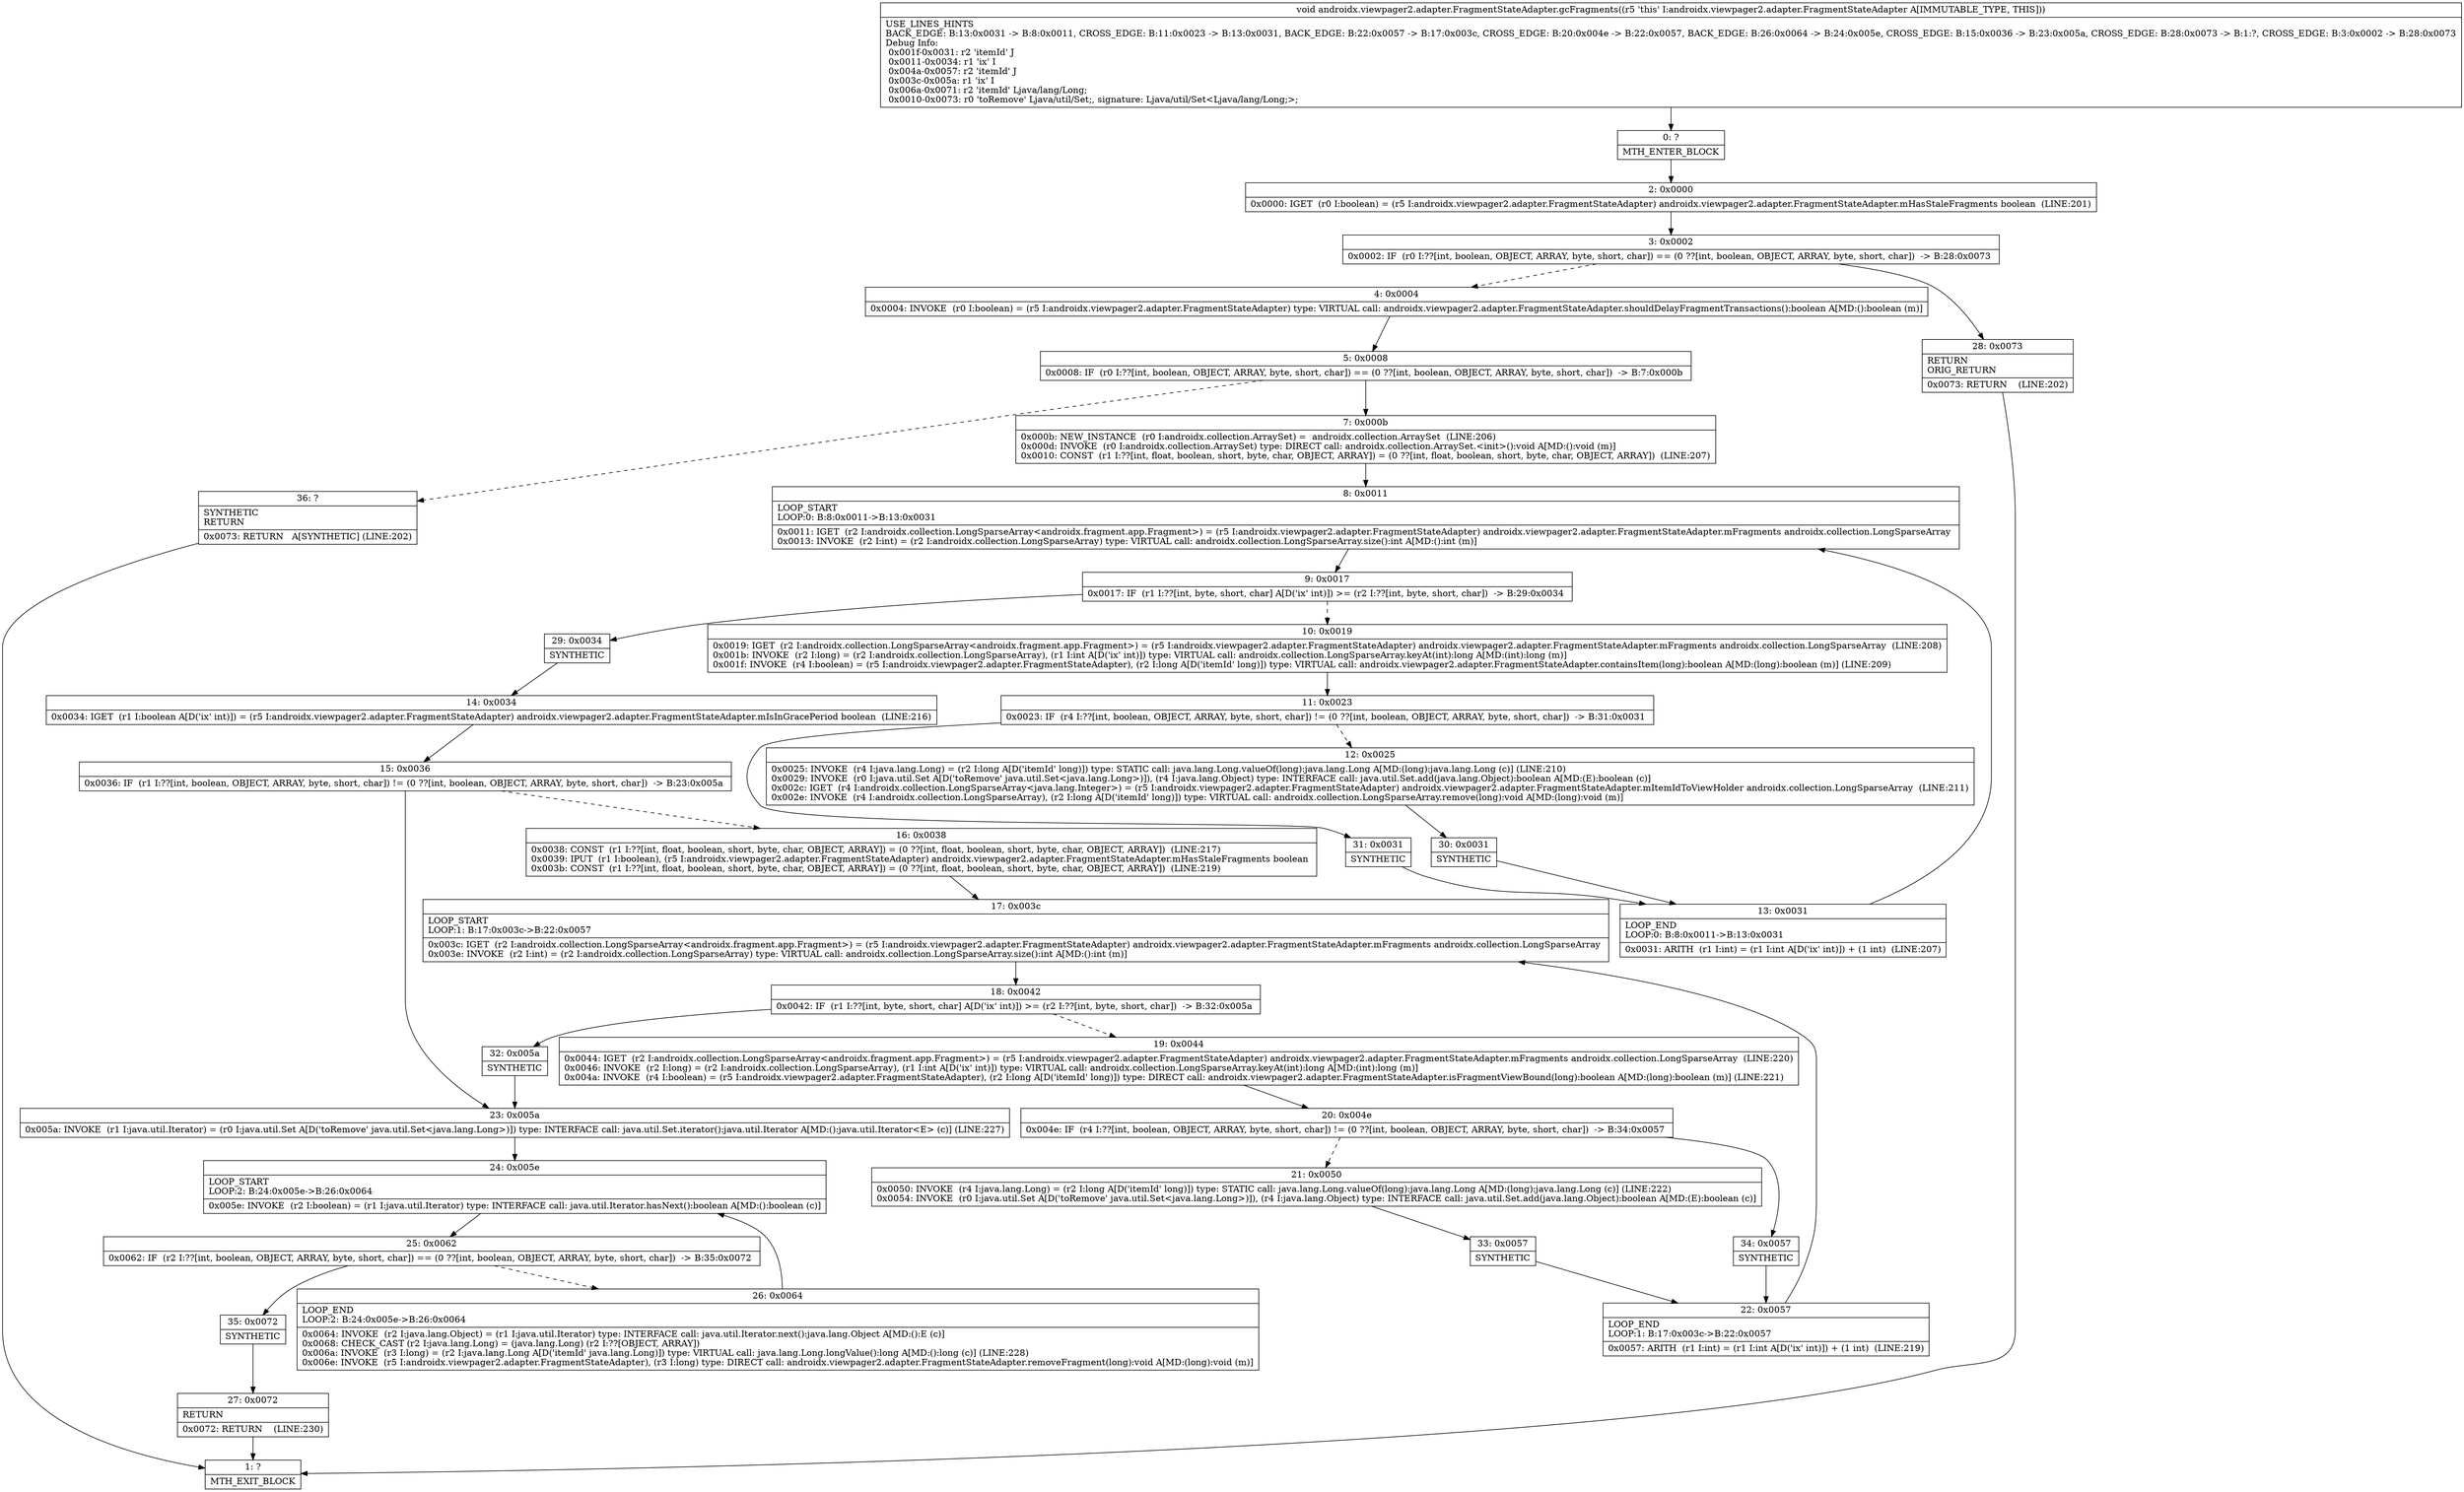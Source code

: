 digraph "CFG forandroidx.viewpager2.adapter.FragmentStateAdapter.gcFragments()V" {
Node_0 [shape=record,label="{0\:\ ?|MTH_ENTER_BLOCK\l}"];
Node_2 [shape=record,label="{2\:\ 0x0000|0x0000: IGET  (r0 I:boolean) = (r5 I:androidx.viewpager2.adapter.FragmentStateAdapter) androidx.viewpager2.adapter.FragmentStateAdapter.mHasStaleFragments boolean  (LINE:201)\l}"];
Node_3 [shape=record,label="{3\:\ 0x0002|0x0002: IF  (r0 I:??[int, boolean, OBJECT, ARRAY, byte, short, char]) == (0 ??[int, boolean, OBJECT, ARRAY, byte, short, char])  \-\> B:28:0x0073 \l}"];
Node_4 [shape=record,label="{4\:\ 0x0004|0x0004: INVOKE  (r0 I:boolean) = (r5 I:androidx.viewpager2.adapter.FragmentStateAdapter) type: VIRTUAL call: androidx.viewpager2.adapter.FragmentStateAdapter.shouldDelayFragmentTransactions():boolean A[MD:():boolean (m)]\l}"];
Node_5 [shape=record,label="{5\:\ 0x0008|0x0008: IF  (r0 I:??[int, boolean, OBJECT, ARRAY, byte, short, char]) == (0 ??[int, boolean, OBJECT, ARRAY, byte, short, char])  \-\> B:7:0x000b \l}"];
Node_7 [shape=record,label="{7\:\ 0x000b|0x000b: NEW_INSTANCE  (r0 I:androidx.collection.ArraySet) =  androidx.collection.ArraySet  (LINE:206)\l0x000d: INVOKE  (r0 I:androidx.collection.ArraySet) type: DIRECT call: androidx.collection.ArraySet.\<init\>():void A[MD:():void (m)]\l0x0010: CONST  (r1 I:??[int, float, boolean, short, byte, char, OBJECT, ARRAY]) = (0 ??[int, float, boolean, short, byte, char, OBJECT, ARRAY])  (LINE:207)\l}"];
Node_8 [shape=record,label="{8\:\ 0x0011|LOOP_START\lLOOP:0: B:8:0x0011\-\>B:13:0x0031\l|0x0011: IGET  (r2 I:androidx.collection.LongSparseArray\<androidx.fragment.app.Fragment\>) = (r5 I:androidx.viewpager2.adapter.FragmentStateAdapter) androidx.viewpager2.adapter.FragmentStateAdapter.mFragments androidx.collection.LongSparseArray \l0x0013: INVOKE  (r2 I:int) = (r2 I:androidx.collection.LongSparseArray) type: VIRTUAL call: androidx.collection.LongSparseArray.size():int A[MD:():int (m)]\l}"];
Node_9 [shape=record,label="{9\:\ 0x0017|0x0017: IF  (r1 I:??[int, byte, short, char] A[D('ix' int)]) \>= (r2 I:??[int, byte, short, char])  \-\> B:29:0x0034 \l}"];
Node_10 [shape=record,label="{10\:\ 0x0019|0x0019: IGET  (r2 I:androidx.collection.LongSparseArray\<androidx.fragment.app.Fragment\>) = (r5 I:androidx.viewpager2.adapter.FragmentStateAdapter) androidx.viewpager2.adapter.FragmentStateAdapter.mFragments androidx.collection.LongSparseArray  (LINE:208)\l0x001b: INVOKE  (r2 I:long) = (r2 I:androidx.collection.LongSparseArray), (r1 I:int A[D('ix' int)]) type: VIRTUAL call: androidx.collection.LongSparseArray.keyAt(int):long A[MD:(int):long (m)]\l0x001f: INVOKE  (r4 I:boolean) = (r5 I:androidx.viewpager2.adapter.FragmentStateAdapter), (r2 I:long A[D('itemId' long)]) type: VIRTUAL call: androidx.viewpager2.adapter.FragmentStateAdapter.containsItem(long):boolean A[MD:(long):boolean (m)] (LINE:209)\l}"];
Node_11 [shape=record,label="{11\:\ 0x0023|0x0023: IF  (r4 I:??[int, boolean, OBJECT, ARRAY, byte, short, char]) != (0 ??[int, boolean, OBJECT, ARRAY, byte, short, char])  \-\> B:31:0x0031 \l}"];
Node_12 [shape=record,label="{12\:\ 0x0025|0x0025: INVOKE  (r4 I:java.lang.Long) = (r2 I:long A[D('itemId' long)]) type: STATIC call: java.lang.Long.valueOf(long):java.lang.Long A[MD:(long):java.lang.Long (c)] (LINE:210)\l0x0029: INVOKE  (r0 I:java.util.Set A[D('toRemove' java.util.Set\<java.lang.Long\>)]), (r4 I:java.lang.Object) type: INTERFACE call: java.util.Set.add(java.lang.Object):boolean A[MD:(E):boolean (c)]\l0x002c: IGET  (r4 I:androidx.collection.LongSparseArray\<java.lang.Integer\>) = (r5 I:androidx.viewpager2.adapter.FragmentStateAdapter) androidx.viewpager2.adapter.FragmentStateAdapter.mItemIdToViewHolder androidx.collection.LongSparseArray  (LINE:211)\l0x002e: INVOKE  (r4 I:androidx.collection.LongSparseArray), (r2 I:long A[D('itemId' long)]) type: VIRTUAL call: androidx.collection.LongSparseArray.remove(long):void A[MD:(long):void (m)]\l}"];
Node_30 [shape=record,label="{30\:\ 0x0031|SYNTHETIC\l}"];
Node_13 [shape=record,label="{13\:\ 0x0031|LOOP_END\lLOOP:0: B:8:0x0011\-\>B:13:0x0031\l|0x0031: ARITH  (r1 I:int) = (r1 I:int A[D('ix' int)]) + (1 int)  (LINE:207)\l}"];
Node_31 [shape=record,label="{31\:\ 0x0031|SYNTHETIC\l}"];
Node_29 [shape=record,label="{29\:\ 0x0034|SYNTHETIC\l}"];
Node_14 [shape=record,label="{14\:\ 0x0034|0x0034: IGET  (r1 I:boolean A[D('ix' int)]) = (r5 I:androidx.viewpager2.adapter.FragmentStateAdapter) androidx.viewpager2.adapter.FragmentStateAdapter.mIsInGracePeriod boolean  (LINE:216)\l}"];
Node_15 [shape=record,label="{15\:\ 0x0036|0x0036: IF  (r1 I:??[int, boolean, OBJECT, ARRAY, byte, short, char]) != (0 ??[int, boolean, OBJECT, ARRAY, byte, short, char])  \-\> B:23:0x005a \l}"];
Node_16 [shape=record,label="{16\:\ 0x0038|0x0038: CONST  (r1 I:??[int, float, boolean, short, byte, char, OBJECT, ARRAY]) = (0 ??[int, float, boolean, short, byte, char, OBJECT, ARRAY])  (LINE:217)\l0x0039: IPUT  (r1 I:boolean), (r5 I:androidx.viewpager2.adapter.FragmentStateAdapter) androidx.viewpager2.adapter.FragmentStateAdapter.mHasStaleFragments boolean \l0x003b: CONST  (r1 I:??[int, float, boolean, short, byte, char, OBJECT, ARRAY]) = (0 ??[int, float, boolean, short, byte, char, OBJECT, ARRAY])  (LINE:219)\l}"];
Node_17 [shape=record,label="{17\:\ 0x003c|LOOP_START\lLOOP:1: B:17:0x003c\-\>B:22:0x0057\l|0x003c: IGET  (r2 I:androidx.collection.LongSparseArray\<androidx.fragment.app.Fragment\>) = (r5 I:androidx.viewpager2.adapter.FragmentStateAdapter) androidx.viewpager2.adapter.FragmentStateAdapter.mFragments androidx.collection.LongSparseArray \l0x003e: INVOKE  (r2 I:int) = (r2 I:androidx.collection.LongSparseArray) type: VIRTUAL call: androidx.collection.LongSparseArray.size():int A[MD:():int (m)]\l}"];
Node_18 [shape=record,label="{18\:\ 0x0042|0x0042: IF  (r1 I:??[int, byte, short, char] A[D('ix' int)]) \>= (r2 I:??[int, byte, short, char])  \-\> B:32:0x005a \l}"];
Node_19 [shape=record,label="{19\:\ 0x0044|0x0044: IGET  (r2 I:androidx.collection.LongSparseArray\<androidx.fragment.app.Fragment\>) = (r5 I:androidx.viewpager2.adapter.FragmentStateAdapter) androidx.viewpager2.adapter.FragmentStateAdapter.mFragments androidx.collection.LongSparseArray  (LINE:220)\l0x0046: INVOKE  (r2 I:long) = (r2 I:androidx.collection.LongSparseArray), (r1 I:int A[D('ix' int)]) type: VIRTUAL call: androidx.collection.LongSparseArray.keyAt(int):long A[MD:(int):long (m)]\l0x004a: INVOKE  (r4 I:boolean) = (r5 I:androidx.viewpager2.adapter.FragmentStateAdapter), (r2 I:long A[D('itemId' long)]) type: DIRECT call: androidx.viewpager2.adapter.FragmentStateAdapter.isFragmentViewBound(long):boolean A[MD:(long):boolean (m)] (LINE:221)\l}"];
Node_20 [shape=record,label="{20\:\ 0x004e|0x004e: IF  (r4 I:??[int, boolean, OBJECT, ARRAY, byte, short, char]) != (0 ??[int, boolean, OBJECT, ARRAY, byte, short, char])  \-\> B:34:0x0057 \l}"];
Node_21 [shape=record,label="{21\:\ 0x0050|0x0050: INVOKE  (r4 I:java.lang.Long) = (r2 I:long A[D('itemId' long)]) type: STATIC call: java.lang.Long.valueOf(long):java.lang.Long A[MD:(long):java.lang.Long (c)] (LINE:222)\l0x0054: INVOKE  (r0 I:java.util.Set A[D('toRemove' java.util.Set\<java.lang.Long\>)]), (r4 I:java.lang.Object) type: INTERFACE call: java.util.Set.add(java.lang.Object):boolean A[MD:(E):boolean (c)]\l}"];
Node_33 [shape=record,label="{33\:\ 0x0057|SYNTHETIC\l}"];
Node_22 [shape=record,label="{22\:\ 0x0057|LOOP_END\lLOOP:1: B:17:0x003c\-\>B:22:0x0057\l|0x0057: ARITH  (r1 I:int) = (r1 I:int A[D('ix' int)]) + (1 int)  (LINE:219)\l}"];
Node_34 [shape=record,label="{34\:\ 0x0057|SYNTHETIC\l}"];
Node_32 [shape=record,label="{32\:\ 0x005a|SYNTHETIC\l}"];
Node_23 [shape=record,label="{23\:\ 0x005a|0x005a: INVOKE  (r1 I:java.util.Iterator) = (r0 I:java.util.Set A[D('toRemove' java.util.Set\<java.lang.Long\>)]) type: INTERFACE call: java.util.Set.iterator():java.util.Iterator A[MD:():java.util.Iterator\<E\> (c)] (LINE:227)\l}"];
Node_24 [shape=record,label="{24\:\ 0x005e|LOOP_START\lLOOP:2: B:24:0x005e\-\>B:26:0x0064\l|0x005e: INVOKE  (r2 I:boolean) = (r1 I:java.util.Iterator) type: INTERFACE call: java.util.Iterator.hasNext():boolean A[MD:():boolean (c)]\l}"];
Node_25 [shape=record,label="{25\:\ 0x0062|0x0062: IF  (r2 I:??[int, boolean, OBJECT, ARRAY, byte, short, char]) == (0 ??[int, boolean, OBJECT, ARRAY, byte, short, char])  \-\> B:35:0x0072 \l}"];
Node_26 [shape=record,label="{26\:\ 0x0064|LOOP_END\lLOOP:2: B:24:0x005e\-\>B:26:0x0064\l|0x0064: INVOKE  (r2 I:java.lang.Object) = (r1 I:java.util.Iterator) type: INTERFACE call: java.util.Iterator.next():java.lang.Object A[MD:():E (c)]\l0x0068: CHECK_CAST (r2 I:java.lang.Long) = (java.lang.Long) (r2 I:??[OBJECT, ARRAY]) \l0x006a: INVOKE  (r3 I:long) = (r2 I:java.lang.Long A[D('itemId' java.lang.Long)]) type: VIRTUAL call: java.lang.Long.longValue():long A[MD:():long (c)] (LINE:228)\l0x006e: INVOKE  (r5 I:androidx.viewpager2.adapter.FragmentStateAdapter), (r3 I:long) type: DIRECT call: androidx.viewpager2.adapter.FragmentStateAdapter.removeFragment(long):void A[MD:(long):void (m)]\l}"];
Node_35 [shape=record,label="{35\:\ 0x0072|SYNTHETIC\l}"];
Node_27 [shape=record,label="{27\:\ 0x0072|RETURN\l|0x0072: RETURN    (LINE:230)\l}"];
Node_1 [shape=record,label="{1\:\ ?|MTH_EXIT_BLOCK\l}"];
Node_36 [shape=record,label="{36\:\ ?|SYNTHETIC\lRETURN\l|0x0073: RETURN   A[SYNTHETIC] (LINE:202)\l}"];
Node_28 [shape=record,label="{28\:\ 0x0073|RETURN\lORIG_RETURN\l|0x0073: RETURN    (LINE:202)\l}"];
MethodNode[shape=record,label="{void androidx.viewpager2.adapter.FragmentStateAdapter.gcFragments((r5 'this' I:androidx.viewpager2.adapter.FragmentStateAdapter A[IMMUTABLE_TYPE, THIS]))  | USE_LINES_HINTS\lBACK_EDGE: B:13:0x0031 \-\> B:8:0x0011, CROSS_EDGE: B:11:0x0023 \-\> B:13:0x0031, BACK_EDGE: B:22:0x0057 \-\> B:17:0x003c, CROSS_EDGE: B:20:0x004e \-\> B:22:0x0057, BACK_EDGE: B:26:0x0064 \-\> B:24:0x005e, CROSS_EDGE: B:15:0x0036 \-\> B:23:0x005a, CROSS_EDGE: B:28:0x0073 \-\> B:1:?, CROSS_EDGE: B:3:0x0002 \-\> B:28:0x0073\lDebug Info:\l  0x001f\-0x0031: r2 'itemId' J\l  0x0011\-0x0034: r1 'ix' I\l  0x004a\-0x0057: r2 'itemId' J\l  0x003c\-0x005a: r1 'ix' I\l  0x006a\-0x0071: r2 'itemId' Ljava\/lang\/Long;\l  0x0010\-0x0073: r0 'toRemove' Ljava\/util\/Set;, signature: Ljava\/util\/Set\<Ljava\/lang\/Long;\>;\l}"];
MethodNode -> Node_0;Node_0 -> Node_2;
Node_2 -> Node_3;
Node_3 -> Node_4[style=dashed];
Node_3 -> Node_28;
Node_4 -> Node_5;
Node_5 -> Node_7;
Node_5 -> Node_36[style=dashed];
Node_7 -> Node_8;
Node_8 -> Node_9;
Node_9 -> Node_10[style=dashed];
Node_9 -> Node_29;
Node_10 -> Node_11;
Node_11 -> Node_12[style=dashed];
Node_11 -> Node_31;
Node_12 -> Node_30;
Node_30 -> Node_13;
Node_13 -> Node_8;
Node_31 -> Node_13;
Node_29 -> Node_14;
Node_14 -> Node_15;
Node_15 -> Node_16[style=dashed];
Node_15 -> Node_23;
Node_16 -> Node_17;
Node_17 -> Node_18;
Node_18 -> Node_19[style=dashed];
Node_18 -> Node_32;
Node_19 -> Node_20;
Node_20 -> Node_21[style=dashed];
Node_20 -> Node_34;
Node_21 -> Node_33;
Node_33 -> Node_22;
Node_22 -> Node_17;
Node_34 -> Node_22;
Node_32 -> Node_23;
Node_23 -> Node_24;
Node_24 -> Node_25;
Node_25 -> Node_26[style=dashed];
Node_25 -> Node_35;
Node_26 -> Node_24;
Node_35 -> Node_27;
Node_27 -> Node_1;
Node_36 -> Node_1;
Node_28 -> Node_1;
}

